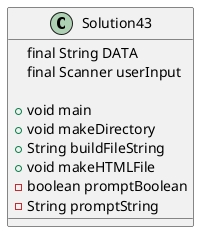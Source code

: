 @startuml

class Solution43{
final String DATA
final Scanner userInput

+void main
+void makeDirectory
+String buildFileString
+void makeHTMLFile
-boolean promptBoolean
-String promptString
}
@enduml
